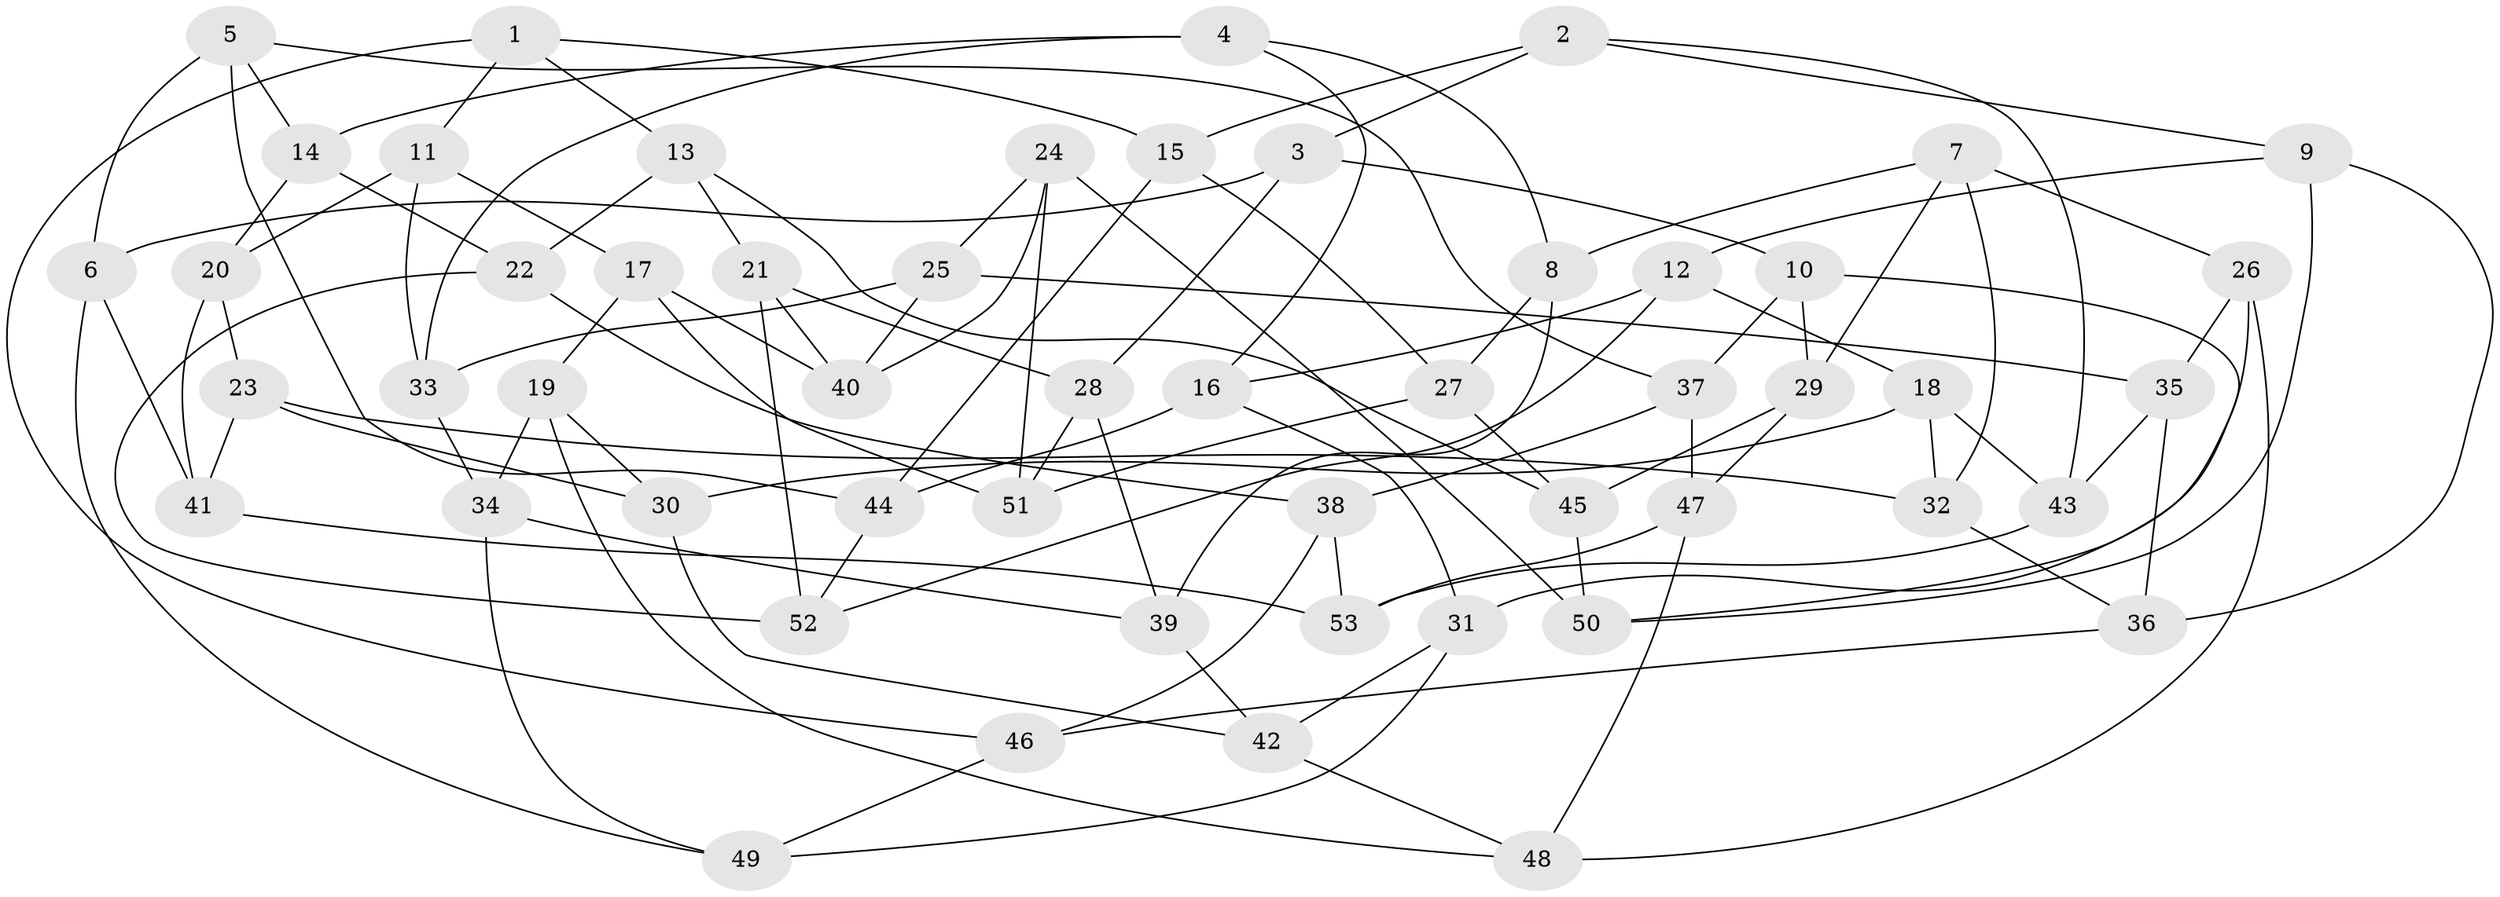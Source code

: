 // coarse degree distribution, {6: 0.7333333333333333, 4: 0.2, 5: 0.03333333333333333, 3: 0.03333333333333333}
// Generated by graph-tools (version 1.1) at 2025/52/02/27/25 19:52:27]
// undirected, 53 vertices, 106 edges
graph export_dot {
graph [start="1"]
  node [color=gray90,style=filled];
  1;
  2;
  3;
  4;
  5;
  6;
  7;
  8;
  9;
  10;
  11;
  12;
  13;
  14;
  15;
  16;
  17;
  18;
  19;
  20;
  21;
  22;
  23;
  24;
  25;
  26;
  27;
  28;
  29;
  30;
  31;
  32;
  33;
  34;
  35;
  36;
  37;
  38;
  39;
  40;
  41;
  42;
  43;
  44;
  45;
  46;
  47;
  48;
  49;
  50;
  51;
  52;
  53;
  1 -- 13;
  1 -- 46;
  1 -- 11;
  1 -- 15;
  2 -- 43;
  2 -- 15;
  2 -- 9;
  2 -- 3;
  3 -- 28;
  3 -- 10;
  3 -- 6;
  4 -- 16;
  4 -- 33;
  4 -- 8;
  4 -- 14;
  5 -- 6;
  5 -- 37;
  5 -- 14;
  5 -- 44;
  6 -- 41;
  6 -- 49;
  7 -- 26;
  7 -- 8;
  7 -- 29;
  7 -- 32;
  8 -- 39;
  8 -- 27;
  9 -- 36;
  9 -- 12;
  9 -- 50;
  10 -- 37;
  10 -- 50;
  10 -- 29;
  11 -- 17;
  11 -- 33;
  11 -- 20;
  12 -- 16;
  12 -- 52;
  12 -- 18;
  13 -- 21;
  13 -- 22;
  13 -- 45;
  14 -- 20;
  14 -- 22;
  15 -- 44;
  15 -- 27;
  16 -- 44;
  16 -- 31;
  17 -- 19;
  17 -- 51;
  17 -- 40;
  18 -- 30;
  18 -- 43;
  18 -- 32;
  19 -- 30;
  19 -- 34;
  19 -- 48;
  20 -- 41;
  20 -- 23;
  21 -- 40;
  21 -- 52;
  21 -- 28;
  22 -- 38;
  22 -- 52;
  23 -- 32;
  23 -- 30;
  23 -- 41;
  24 -- 50;
  24 -- 25;
  24 -- 40;
  24 -- 51;
  25 -- 35;
  25 -- 33;
  25 -- 40;
  26 -- 48;
  26 -- 35;
  26 -- 31;
  27 -- 51;
  27 -- 45;
  28 -- 51;
  28 -- 39;
  29 -- 45;
  29 -- 47;
  30 -- 42;
  31 -- 49;
  31 -- 42;
  32 -- 36;
  33 -- 34;
  34 -- 49;
  34 -- 39;
  35 -- 36;
  35 -- 43;
  36 -- 46;
  37 -- 38;
  37 -- 47;
  38 -- 53;
  38 -- 46;
  39 -- 42;
  41 -- 53;
  42 -- 48;
  43 -- 53;
  44 -- 52;
  45 -- 50;
  46 -- 49;
  47 -- 53;
  47 -- 48;
}
